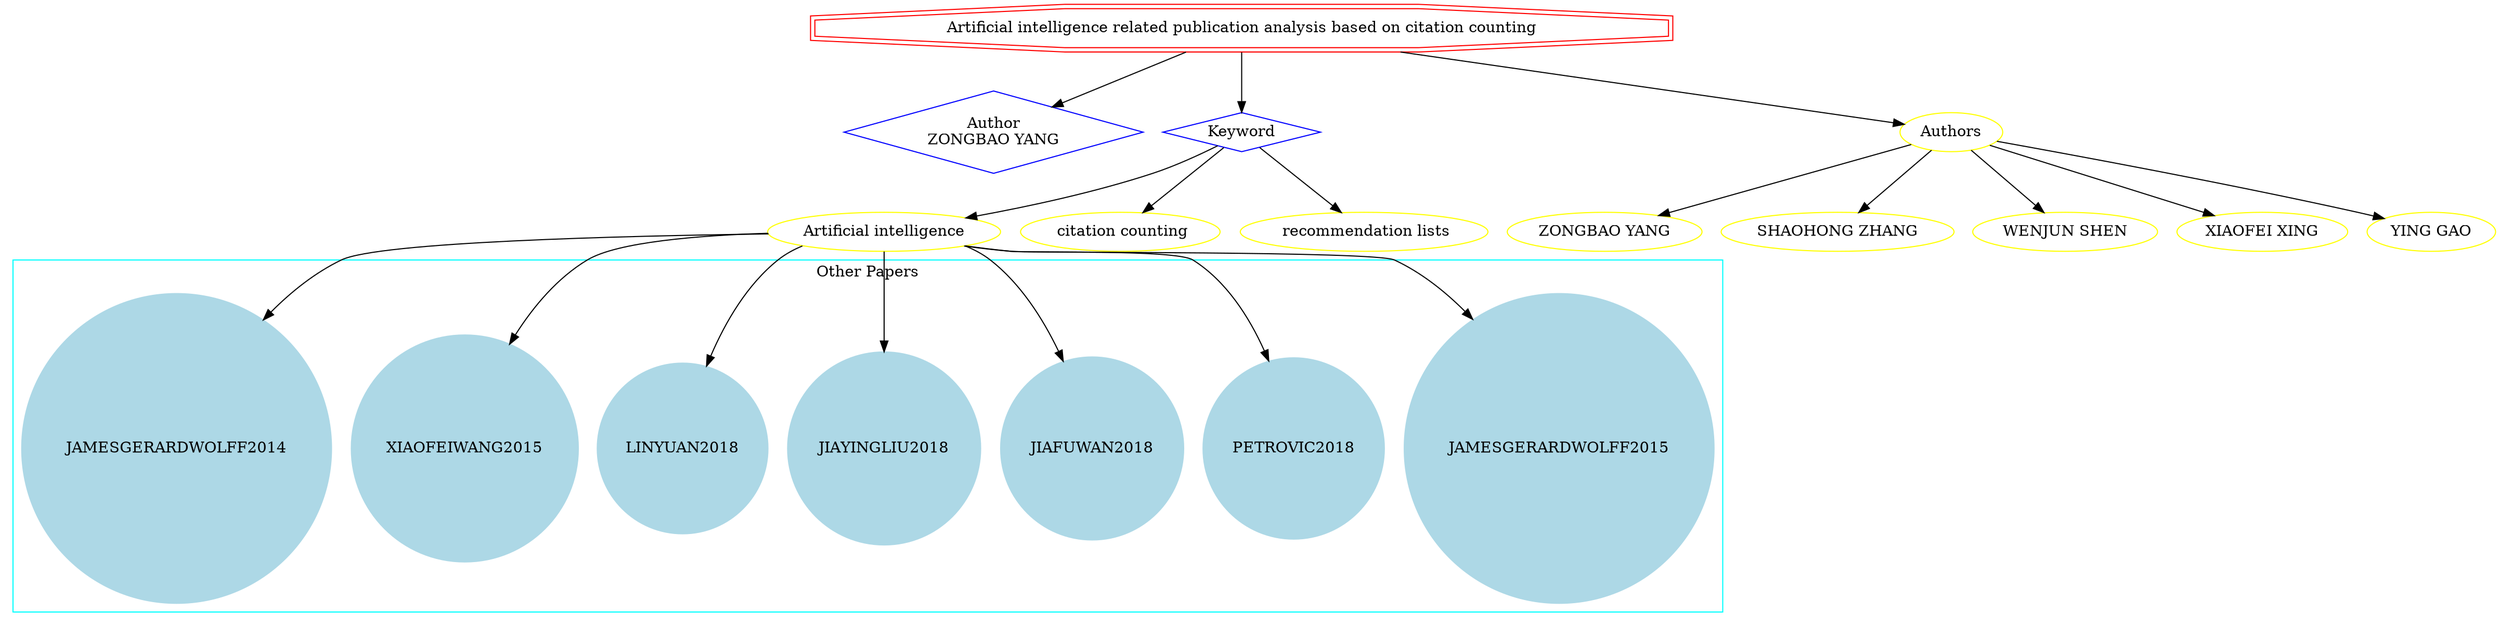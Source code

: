strict digraph mind_map25 {
	node [color=red shape=doubleoctagon]
	"Artificial intelligence related publication analysis based on citation counting"
	node [color=blue shape=diamond]
	"Author
ZONGBAO YANG"
	Keyword
	"Artificial intelligence related publication analysis based on citation counting" -> "Author
ZONGBAO YANG"
	"Artificial intelligence related publication analysis based on citation counting" -> Keyword
	node [color=yellow shape=ellipse]
	"Artificial intelligence"
	Keyword -> "Artificial intelligence"
	" citation counting"
	Keyword -> " citation counting"
	" recommendation lists"
	Keyword -> " recommendation lists"
	subgraph cluster_0 {
		node [style=filled]
		node [color=lightblue shape=circle]
		label="Other Papers"
		color=cyan
		JAMESGERARDWOLFF2015
		PETROVIC2018
		JIAFUWAN2018
		JIAYINGLIU2018
		LINYUAN2018
		XIAOFEIWANG2015
		JAMESGERARDWOLFF2014
	}
	"Artificial intelligence" -> JAMESGERARDWOLFF2015
	"Artificial intelligence" -> PETROVIC2018
	"Artificial intelligence" -> JIAFUWAN2018
	"Artificial intelligence" -> JIAYINGLIU2018
	"Artificial intelligence" -> LINYUAN2018
	"Artificial intelligence" -> XIAOFEIWANG2015
	"Artificial intelligence" -> JAMESGERARDWOLFF2014
	"Artificial intelligence related publication analysis based on citation counting" -> Authors
	Authors -> "ZONGBAO YANG"
	Authors -> "SHAOHONG ZHANG"
	Authors -> "WENJUN SHEN"
	Authors -> "XIAOFEI XING"
	Authors -> "YING GAO"
}
